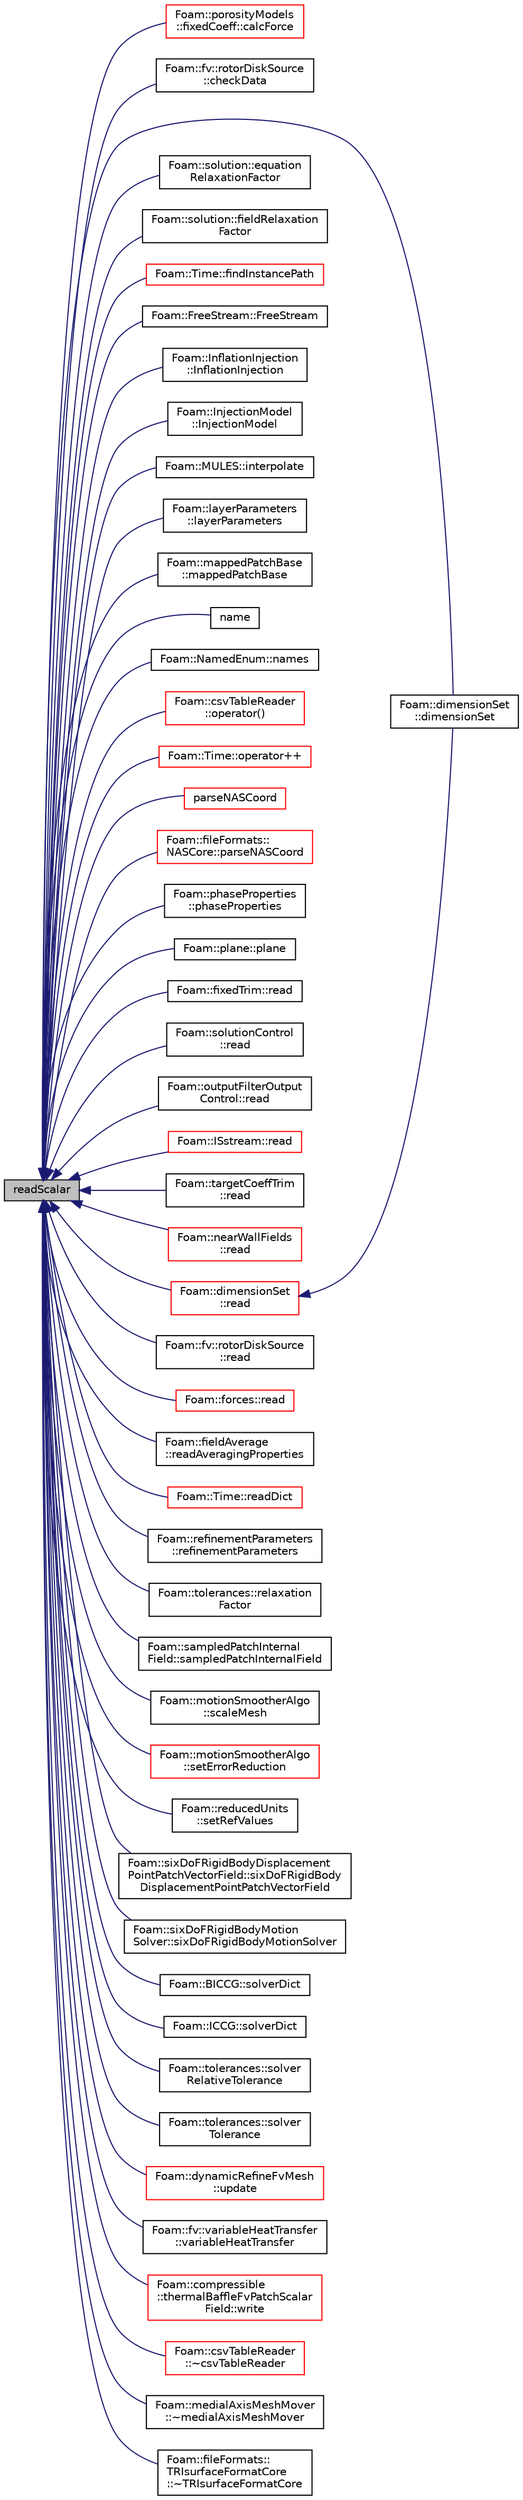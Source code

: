 digraph "readScalar"
{
  bgcolor="transparent";
  edge [fontname="Helvetica",fontsize="10",labelfontname="Helvetica",labelfontsize="10"];
  node [fontname="Helvetica",fontsize="10",shape=record];
  rankdir="LR";
  Node1 [label="readScalar",height=0.2,width=0.4,color="black", fillcolor="grey75", style="filled", fontcolor="black"];
  Node1 -> Node2 [dir="back",color="midnightblue",fontsize="10",style="solid",fontname="Helvetica"];
  Node2 [label="Foam::porosityModels\l::fixedCoeff::calcForce",height=0.2,width=0.4,color="red",URL="$a00816.html#ae4329e47b78abbd4608e91bcf47b9038",tooltip="Calculate the porosity force. "];
  Node1 -> Node3 [dir="back",color="midnightblue",fontsize="10",style="solid",fontname="Helvetica"];
  Node3 [label="Foam::fv::rotorDiskSource\l::checkData",height=0.2,width=0.4,color="black",URL="$a02220.html#a2c4ac7a26c8a7aeb644c5d0f345f3f4e",tooltip="Check data. "];
  Node1 -> Node4 [dir="back",color="midnightblue",fontsize="10",style="solid",fontname="Helvetica"];
  Node4 [label="Foam::dimensionSet\l::dimensionSet",height=0.2,width=0.4,color="black",URL="$a00534.html#abd672e6f6f2ddf374d3954f2c2dd2a1f",tooltip="Construct from Istream. "];
  Node1 -> Node5 [dir="back",color="midnightblue",fontsize="10",style="solid",fontname="Helvetica"];
  Node5 [label="Foam::solution::equation\lRelaxationFactor",height=0.2,width=0.4,color="black",URL="$a02379.html#aab63e5ea7e0b873802519e47d97f927c",tooltip="Return the relaxation factor for the given eqation. "];
  Node1 -> Node6 [dir="back",color="midnightblue",fontsize="10",style="solid",fontname="Helvetica"];
  Node6 [label="Foam::solution::fieldRelaxation\lFactor",height=0.2,width=0.4,color="black",URL="$a02379.html#a5fc9a22b44d2ad13c4029c13a0c9c0eb",tooltip="Return the relaxation factor for the given field. "];
  Node1 -> Node7 [dir="back",color="midnightblue",fontsize="10",style="solid",fontname="Helvetica"];
  Node7 [label="Foam::Time::findInstancePath",height=0.2,width=0.4,color="red",URL="$a02610.html#ae3ea322744b500f4df4960a1bab16848",tooltip="Search the case for the time directory path. "];
  Node1 -> Node8 [dir="back",color="midnightblue",fontsize="10",style="solid",fontname="Helvetica"];
  Node8 [label="Foam::FreeStream::FreeStream",height=0.2,width=0.4,color="black",URL="$a00858.html#a5019115de04adc2b93cc4c60c3d44c53",tooltip="Construct from dictionary. "];
  Node1 -> Node9 [dir="back",color="midnightblue",fontsize="10",style="solid",fontname="Helvetica"];
  Node9 [label="Foam::InflationInjection\l::InflationInjection",height=0.2,width=0.4,color="black",URL="$a01093.html#a507ed754c52ed201d90a2c3fe5f09add",tooltip="Construct from dictionary. "];
  Node1 -> Node10 [dir="back",color="midnightblue",fontsize="10",style="solid",fontname="Helvetica"];
  Node10 [label="Foam::InjectionModel\l::InjectionModel",height=0.2,width=0.4,color="black",URL="$a01098.html#a6c37e64789e8b61dfc662338fc6e80c8",tooltip="Construct from dictionary. "];
  Node1 -> Node11 [dir="back",color="midnightblue",fontsize="10",style="solid",fontname="Helvetica"];
  Node11 [label="Foam::MULES::interpolate",height=0.2,width=0.4,color="black",URL="$a10792.html#a4af43c1eb899cea598bb952c0b19e55d"];
  Node1 -> Node12 [dir="back",color="midnightblue",fontsize="10",style="solid",fontname="Helvetica"];
  Node12 [label="Foam::layerParameters\l::layerParameters",height=0.2,width=0.4,color="black",URL="$a01276.html#a0bca0e83ae5dc91bf83bfda4f12ac795",tooltip="Construct from dictionary. "];
  Node1 -> Node13 [dir="back",color="midnightblue",fontsize="10",style="solid",fontname="Helvetica"];
  Node13 [label="Foam::mappedPatchBase\l::mappedPatchBase",height=0.2,width=0.4,color="black",URL="$a01421.html#ae57903ca8bbfe2944acf6a2cc72acc1e",tooltip="Construct from dictionary. "];
  Node1 -> Node14 [dir="back",color="midnightblue",fontsize="10",style="solid",fontname="Helvetica"];
  Node14 [label="name",height=0.2,width=0.4,color="black",URL="$a10733.html#a36e1e96cb9aa64ca9563ebeb10c85264",tooltip="Return a string representation of a Scalar. "];
  Node1 -> Node15 [dir="back",color="midnightblue",fontsize="10",style="solid",fontname="Helvetica"];
  Node15 [label="Foam::NamedEnum::names",height=0.2,width=0.4,color="black",URL="$a01569.html#a7350da3a0edd92cd11e6c479c9967dc8"];
  Node1 -> Node16 [dir="back",color="midnightblue",fontsize="10",style="solid",fontname="Helvetica"];
  Node16 [label="Foam::csvTableReader\l::operator()",height=0.2,width=0.4,color="red",URL="$a00440.html#ac2335e8dbee66a96625a4b86d7acbbcf",tooltip="Read the table. "];
  Node1 -> Node17 [dir="back",color="midnightblue",fontsize="10",style="solid",fontname="Helvetica"];
  Node17 [label="Foam::Time::operator++",height=0.2,width=0.4,color="red",URL="$a02610.html#ad29d9fc6ef635c14c2d255bd9958d1bb",tooltip="Prefix increment,. "];
  Node1 -> Node18 [dir="back",color="midnightblue",fontsize="10",style="solid",fontname="Helvetica"];
  Node18 [label="parseNASCoord",height=0.2,width=0.4,color="red",URL="$a10733.html#a663c47a91dbc4b5b9064c385189002be"];
  Node1 -> Node19 [dir="back",color="midnightblue",fontsize="10",style="solid",fontname="Helvetica"];
  Node19 [label="Foam::fileFormats::\lNASCore::parseNASCoord",height=0.2,width=0.4,color="red",URL="$a01570.html#afe228e66f85cd3e6475ddce582188a94",tooltip="Do weird things to extract number. "];
  Node1 -> Node20 [dir="back",color="midnightblue",fontsize="10",style="solid",fontname="Helvetica"];
  Node20 [label="Foam::phaseProperties\l::phaseProperties",height=0.2,width=0.4,color="black",URL="$a01846.html#a3b5b875ef8e2fad3fc424b37904a1446",tooltip="Construct from Istream. "];
  Node1 -> Node21 [dir="back",color="midnightblue",fontsize="10",style="solid",fontname="Helvetica"];
  Node21 [label="Foam::plane::plane",height=0.2,width=0.4,color="black",URL="$a01858.html#a9ced72039d33f99ac2da158ddcfc8717",tooltip="Construct from dictionary. "];
  Node1 -> Node22 [dir="back",color="midnightblue",fontsize="10",style="solid",fontname="Helvetica"];
  Node22 [label="Foam::fixedTrim::read",height=0.2,width=0.4,color="black",URL="$a00834.html#a428788b96f9f592ba1fa5b37c25ac749",tooltip="Read. "];
  Node1 -> Node23 [dir="back",color="midnightblue",fontsize="10",style="solid",fontname="Helvetica"];
  Node23 [label="Foam::solutionControl\l::read",height=0.2,width=0.4,color="black",URL="$a02380.html#a5000fb6b71961a972685d699d4634d34",tooltip="Read controls from fvSolution dictionary. "];
  Node1 -> Node24 [dir="back",color="midnightblue",fontsize="10",style="solid",fontname="Helvetica"];
  Node24 [label="Foam::outputFilterOutput\lControl::read",height=0.2,width=0.4,color="black",URL="$a01754.html#aa9b8764750bd9ff67ca32b6551dc7847",tooltip="Read from dictionary. "];
  Node1 -> Node25 [dir="back",color="midnightblue",fontsize="10",style="solid",fontname="Helvetica"];
  Node25 [label="Foam::ISstream::read",height=0.2,width=0.4,color="red",URL="$a01198.html#a3d4b02e5b143d1a4ba9a5b34f11b4ed1",tooltip="Return next token from stream. "];
  Node1 -> Node26 [dir="back",color="midnightblue",fontsize="10",style="solid",fontname="Helvetica"];
  Node26 [label="Foam::targetCoeffTrim\l::read",height=0.2,width=0.4,color="black",URL="$a02559.html#a428788b96f9f592ba1fa5b37c25ac749",tooltip="Read. "];
  Node1 -> Node27 [dir="back",color="midnightblue",fontsize="10",style="solid",fontname="Helvetica"];
  Node27 [label="Foam::nearWallFields\l::read",height=0.2,width=0.4,color="red",URL="$a01582.html#aa9b8764750bd9ff67ca32b6551dc7847",tooltip="Read the field min/max data. "];
  Node1 -> Node28 [dir="back",color="midnightblue",fontsize="10",style="solid",fontname="Helvetica"];
  Node28 [label="Foam::dimensionSet\l::read",height=0.2,width=0.4,color="red",URL="$a00534.html#a4b1272c56fc93e26715db0ffd87a9b1f",tooltip="Read using provided units. Used only in initial parsing. "];
  Node28 -> Node4 [dir="back",color="midnightblue",fontsize="10",style="solid",fontname="Helvetica"];
  Node1 -> Node29 [dir="back",color="midnightblue",fontsize="10",style="solid",fontname="Helvetica"];
  Node29 [label="Foam::fv::rotorDiskSource\l::read",height=0.2,width=0.4,color="black",URL="$a02220.html#a6ce0c64db98eb6144d363dbfc86104eb",tooltip="Read source dictionary. "];
  Node1 -> Node30 [dir="back",color="midnightblue",fontsize="10",style="solid",fontname="Helvetica"];
  Node30 [label="Foam::forces::read",height=0.2,width=0.4,color="red",URL="$a00854.html#aa9b8764750bd9ff67ca32b6551dc7847",tooltip="Read the forces data. "];
  Node1 -> Node31 [dir="back",color="midnightblue",fontsize="10",style="solid",fontname="Helvetica"];
  Node31 [label="Foam::fieldAverage\l::readAveragingProperties",height=0.2,width=0.4,color="black",URL="$a00756.html#acdc49190984d3223cc808b5a80986fac",tooltip="Read averaging properties - steps and time. "];
  Node1 -> Node32 [dir="back",color="midnightblue",fontsize="10",style="solid",fontname="Helvetica"];
  Node32 [label="Foam::Time::readDict",height=0.2,width=0.4,color="red",URL="$a02610.html#a09f8bbb748b599cf713fa2e07ec7e0b4",tooltip="Read the control dictionary and set the write controls etc. "];
  Node1 -> Node33 [dir="back",color="midnightblue",fontsize="10",style="solid",fontname="Helvetica"];
  Node33 [label="Foam::refinementParameters\l::refinementParameters",height=0.2,width=0.4,color="black",URL="$a02116.html#a034a6c727dd370424501b580ebf0ddc7",tooltip="Construct from dictionary - new syntax. "];
  Node1 -> Node34 [dir="back",color="midnightblue",fontsize="10",style="solid",fontname="Helvetica"];
  Node34 [label="Foam::tolerances::relaxation\lFactor",height=0.2,width=0.4,color="black",URL="$a02624.html#a2fb74586a18ab9f30919ee1459b7fa4b"];
  Node1 -> Node35 [dir="back",color="midnightblue",fontsize="10",style="solid",fontname="Helvetica"];
  Node35 [label="Foam::sampledPatchInternal\lField::sampledPatchInternalField",height=0.2,width=0.4,color="black",URL="$a02228.html#a3aee63f01712c7a45299253ce06e5b1d",tooltip="Construct from dictionary. "];
  Node1 -> Node36 [dir="back",color="midnightblue",fontsize="10",style="solid",fontname="Helvetica"];
  Node36 [label="Foam::motionSmootherAlgo\l::scaleMesh",height=0.2,width=0.4,color="black",URL="$a01532.html#a32bff44040e6dbc2f185cba89bcacd6d",tooltip="Move mesh with externally provided mesh constraints. "];
  Node1 -> Node37 [dir="back",color="midnightblue",fontsize="10",style="solid",fontname="Helvetica"];
  Node37 [label="Foam::motionSmootherAlgo\l::setErrorReduction",height=0.2,width=0.4,color="red",URL="$a01532.html#a2b814476dee538a120e248d24c715933",tooltip="Set the errorReduction (by how much to scale the displacement. "];
  Node1 -> Node38 [dir="back",color="midnightblue",fontsize="10",style="solid",fontname="Helvetica"];
  Node38 [label="Foam::reducedUnits\l::setRefValues",height=0.2,width=0.4,color="black",URL="$a02106.html#a8b82179ee0b7beaafa4da141a7c4fcfb"];
  Node1 -> Node39 [dir="back",color="midnightblue",fontsize="10",style="solid",fontname="Helvetica"];
  Node39 [label="Foam::sixDoFRigidBodyDisplacement\lPointPatchVectorField::sixDoFRigidBody\lDisplacementPointPatchVectorField",height=0.2,width=0.4,color="black",URL="$a02327.html#ae3004a880f41e1c690975d16a1b54968",tooltip="Construct from patch, internal field and dictionary. "];
  Node1 -> Node40 [dir="back",color="midnightblue",fontsize="10",style="solid",fontname="Helvetica"];
  Node40 [label="Foam::sixDoFRigidBodyMotion\lSolver::sixDoFRigidBodyMotionSolver",height=0.2,width=0.4,color="black",URL="$a02331.html#a2b573e859751656bf3a214555cf1976e",tooltip="Construct from polyMesh and IOdictionary. "];
  Node1 -> Node41 [dir="back",color="midnightblue",fontsize="10",style="solid",fontname="Helvetica"];
  Node41 [label="Foam::BICCG::solverDict",height=0.2,width=0.4,color="black",URL="$a00129.html#a142a9a7d22d38e4bcd865e9b792da4db",tooltip="Return the dictionary constructed from the old-style data-stream. "];
  Node1 -> Node42 [dir="back",color="midnightblue",fontsize="10",style="solid",fontname="Helvetica"];
  Node42 [label="Foam::ICCG::solverDict",height=0.2,width=0.4,color="black",URL="$a01024.html#a142a9a7d22d38e4bcd865e9b792da4db",tooltip="Return the dictionary constructed from the old-style data-stream. "];
  Node1 -> Node43 [dir="back",color="midnightblue",fontsize="10",style="solid",fontname="Helvetica"];
  Node43 [label="Foam::tolerances::solver\lRelativeTolerance",height=0.2,width=0.4,color="black",URL="$a02624.html#ae3ece049bc3e806916ed092a9af3e96b"];
  Node1 -> Node44 [dir="back",color="midnightblue",fontsize="10",style="solid",fontname="Helvetica"];
  Node44 [label="Foam::tolerances::solver\lTolerance",height=0.2,width=0.4,color="black",URL="$a02624.html#a80d4fdf7539c062bbbf7c8899e2736f0"];
  Node1 -> Node45 [dir="back",color="midnightblue",fontsize="10",style="solid",fontname="Helvetica"];
  Node45 [label="Foam::dynamicRefineFvMesh\l::update",height=0.2,width=0.4,color="red",URL="$a00605.html#aa2aac016e2bf7b5bd2b271786c2791aa",tooltip="Update the mesh for both mesh motion and topology change. "];
  Node1 -> Node46 [dir="back",color="midnightblue",fontsize="10",style="solid",fontname="Helvetica"];
  Node46 [label="Foam::fv::variableHeatTransfer\l::variableHeatTransfer",height=0.2,width=0.4,color="black",URL="$a02788.html#a6c4de9d6b250f2e4daebe38bf59eea41",tooltip="Construct from dictionary. "];
  Node1 -> Node47 [dir="back",color="midnightblue",fontsize="10",style="solid",fontname="Helvetica"];
  Node47 [label="Foam::compressible\l::thermalBaffleFvPatchScalar\lField::write",height=0.2,width=0.4,color="red",URL="$a02582.html#a0941061ad5a26be83b4107d05750ace6",tooltip="Write. "];
  Node1 -> Node48 [dir="back",color="midnightblue",fontsize="10",style="solid",fontname="Helvetica"];
  Node48 [label="Foam::csvTableReader\l::~csvTableReader",height=0.2,width=0.4,color="red",URL="$a00440.html#ab36a658d8717bad849685b4492ec7d28",tooltip="Destructor. "];
  Node1 -> Node49 [dir="back",color="midnightblue",fontsize="10",style="solid",fontname="Helvetica"];
  Node49 [label="Foam::medialAxisMeshMover\l::~medialAxisMeshMover",height=0.2,width=0.4,color="black",URL="$a01456.html#a03eb6ed57214533ca9c7282a850b1ea3"];
  Node1 -> Node50 [dir="back",color="midnightblue",fontsize="10",style="solid",fontname="Helvetica"];
  Node50 [label="Foam::fileFormats::\lTRIsurfaceFormatCore\l::~TRIsurfaceFormatCore",height=0.2,width=0.4,color="black",URL="$a02685.html#a64bd067a14995862f35de33edc1a719d",tooltip="Destructor. "];
}
